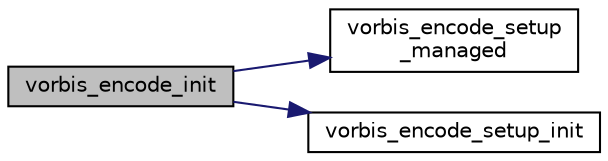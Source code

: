 digraph "vorbis_encode_init"
{
  edge [fontname="Helvetica",fontsize="10",labelfontname="Helvetica",labelfontsize="10"];
  node [fontname="Helvetica",fontsize="10",shape=record];
  rankdir="LR";
  Node1 [label="vorbis_encode_init",height=0.2,width=0.4,color="black", fillcolor="grey75", style="filled", fontcolor="black"];
  Node1 -> Node2 [color="midnightblue",fontsize="10",style="solid",fontname="Helvetica"];
  Node2 [label="vorbis_encode_setup\l_managed",height=0.2,width=0.4,color="black", fillcolor="white", style="filled",URL="$vorbisenc_8h.html#ac73714f24500e18024e83104e9e09485"];
  Node1 -> Node3 [color="midnightblue",fontsize="10",style="solid",fontname="Helvetica"];
  Node3 [label="vorbis_encode_setup_init",height=0.2,width=0.4,color="black", fillcolor="white", style="filled",URL="$vorbisenc_8h.html#ac3953ff69d05864e78d1858a544ed619"];
}
